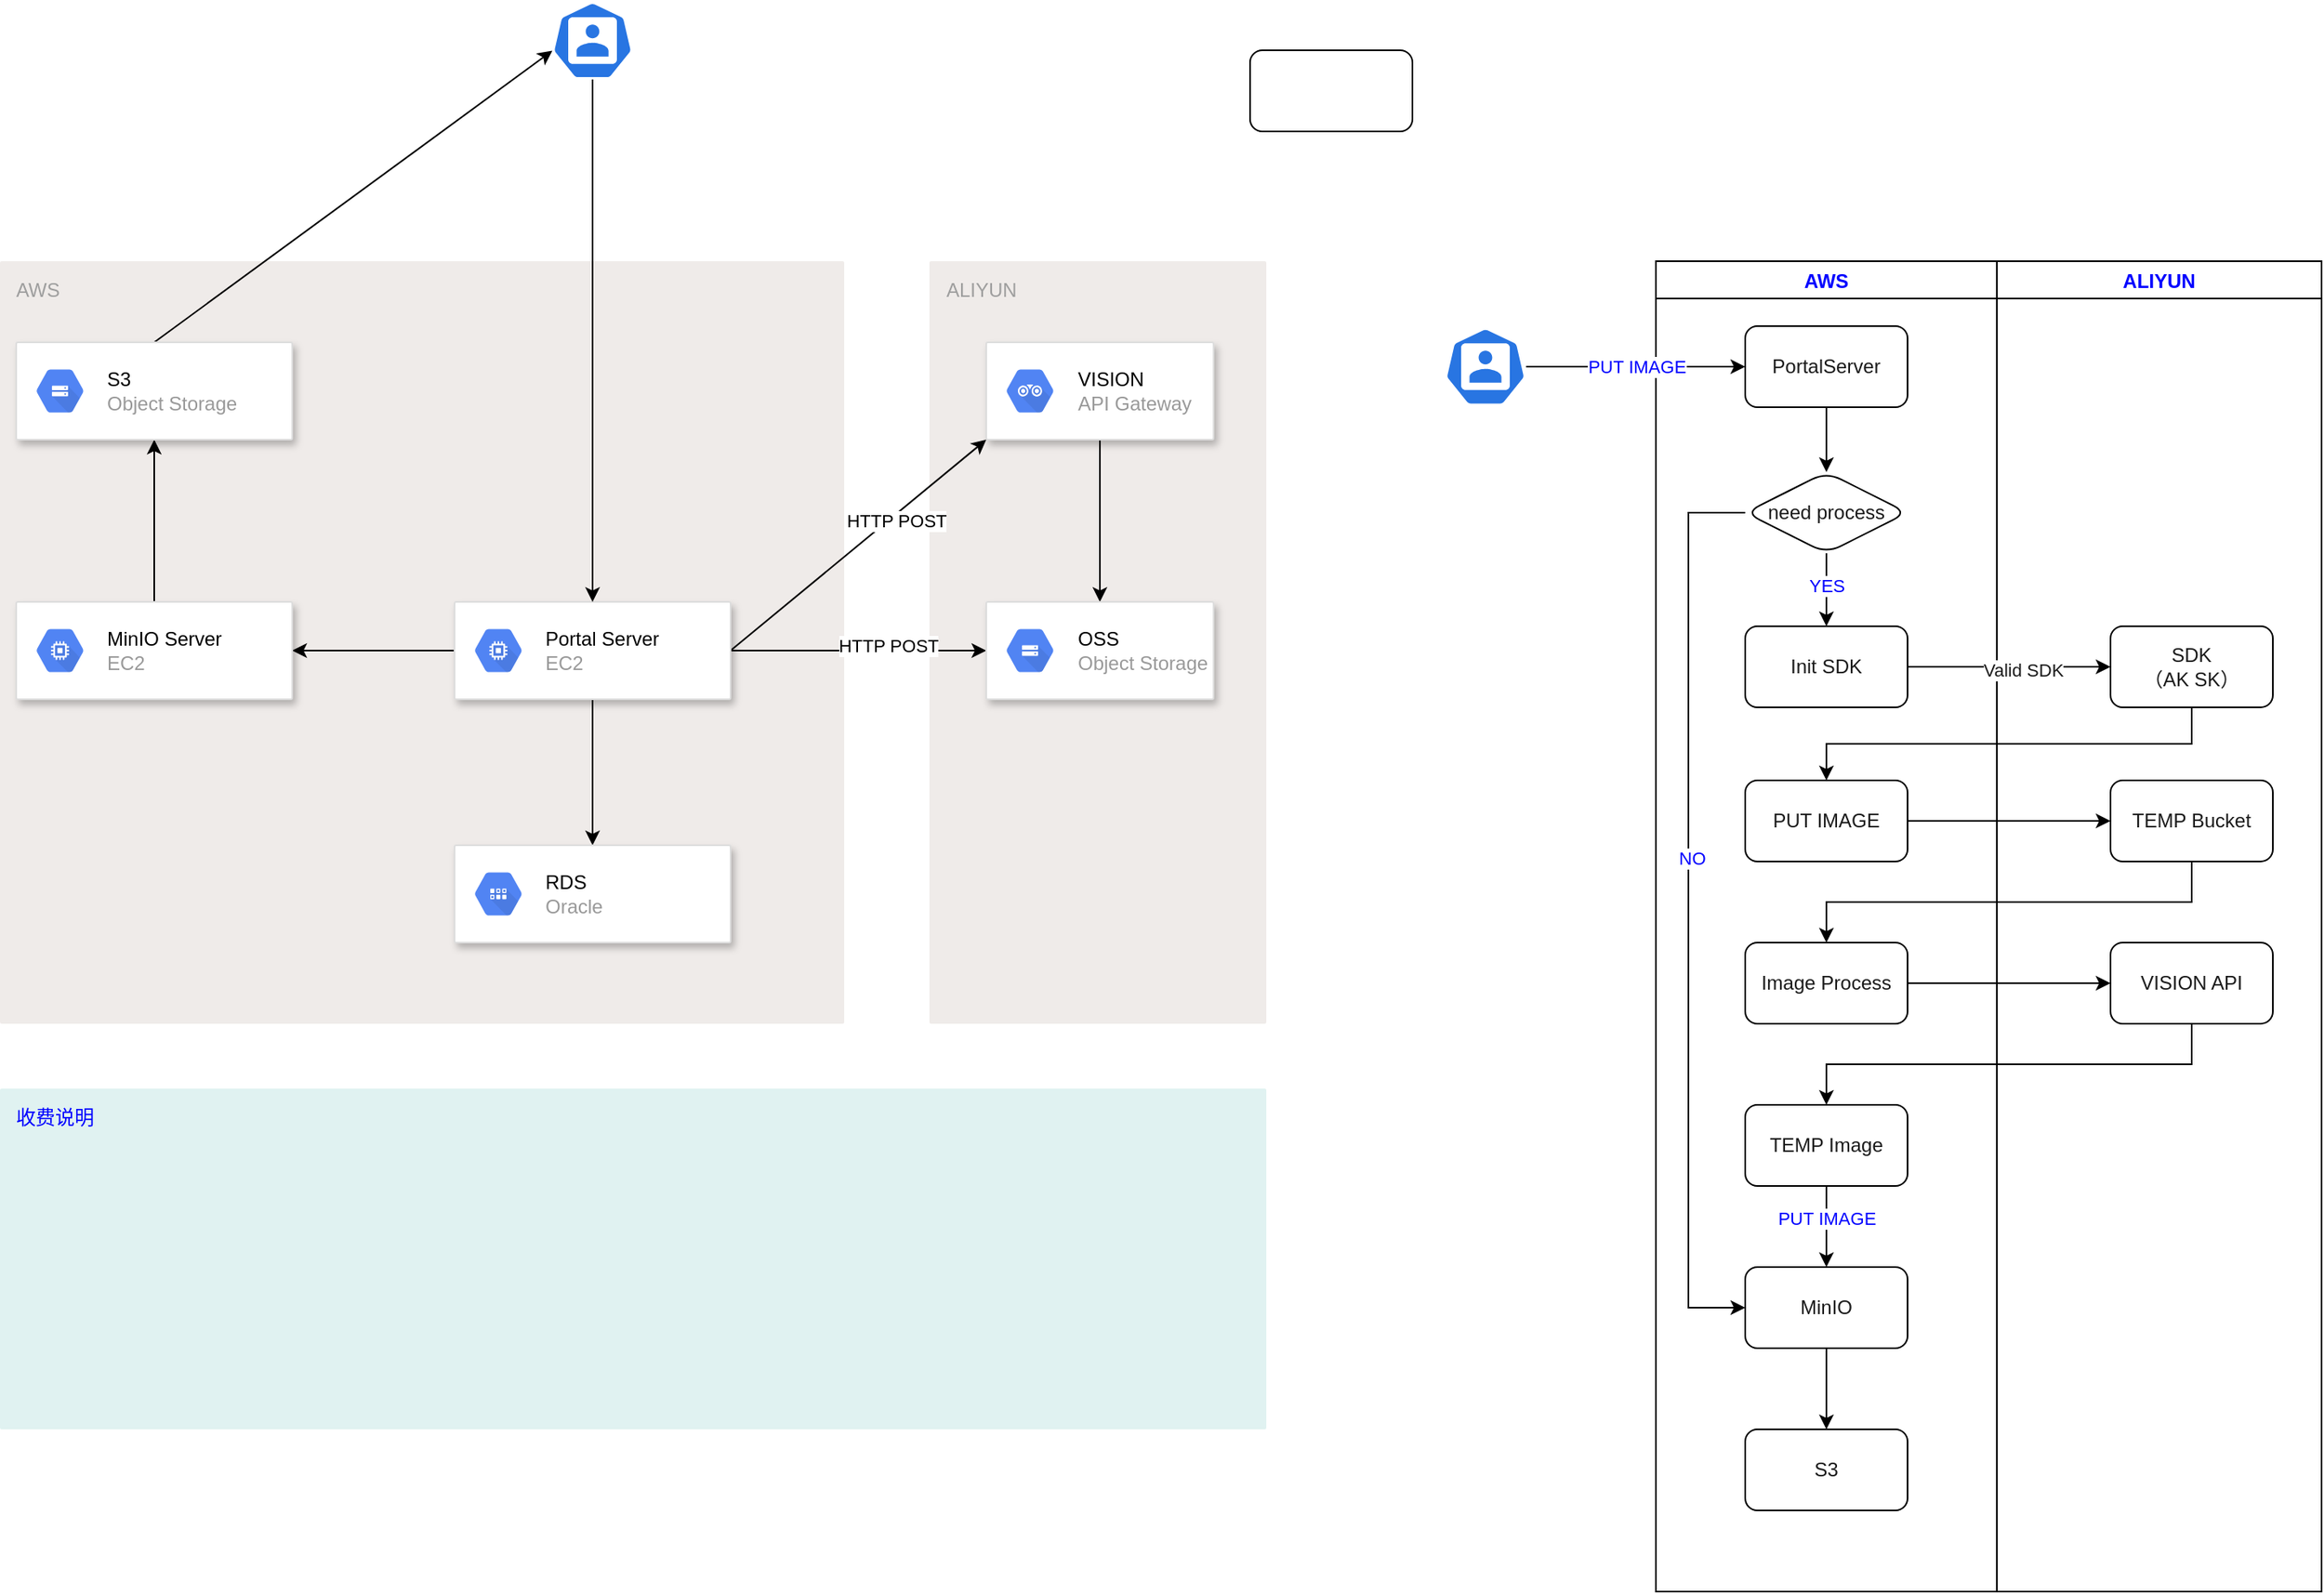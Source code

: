 <mxfile version="13.6.9" type="github"><diagram id="5kCHEIIx-SN151SwvPzQ" name="Page-1"><mxGraphModel dx="2893" dy="1131" grid="1" gridSize="10" guides="1" tooltips="1" connect="1" arrows="1" fold="1" page="1" pageScale="1" pageWidth="827" pageHeight="1169" math="0" shadow="0"><root><mxCell id="0"/><mxCell id="1" parent="0"/><mxCell id="PKJmyre9kMcEaRqX343v-17" value="ALIYUN" style="points=[[0,0,0],[0.25,0,0],[0.5,0,0],[0.75,0,0],[1,0,0],[1,0.25,0],[1,0.5,0],[1,0.75,0],[1,1,0],[0.75,1,0],[0.5,1,0],[0.25,1,0],[0,1,0],[0,0.75,0],[0,0.5,0],[0,0.25,0]];rounded=1;absoluteArcSize=1;arcSize=2;html=1;strokeColor=none;gradientColor=none;shadow=0;dashed=0;fontSize=12;fontColor=#9E9E9E;align=left;verticalAlign=top;spacing=10;spacingTop=-4;fillColor=#EFEBE9;" vertex="1" parent="1"><mxGeometry x="-157.5" y="290" width="207.5" height="470" as="geometry"/></mxCell><mxCell id="PKJmyre9kMcEaRqX343v-2" value="AWS" style="points=[[0,0,0],[0.25,0,0],[0.5,0,0],[0.75,0,0],[1,0,0],[1,0.25,0],[1,0.5,0],[1,0.75,0],[1,1,0],[0.75,1,0],[0.5,1,0],[0.25,1,0],[0,1,0],[0,0.75,0],[0,0.5,0],[0,0.25,0]];rounded=1;absoluteArcSize=1;arcSize=2;html=1;strokeColor=none;gradientColor=none;shadow=0;dashed=0;fontSize=12;fontColor=#9E9E9E;align=left;verticalAlign=top;spacing=10;spacingTop=-4;fillColor=#EFEBE9;" vertex="1" parent="1"><mxGeometry x="-730" y="290" width="520" height="470" as="geometry"/></mxCell><mxCell id="PKJmyre9kMcEaRqX343v-26" style="edgeStyle=orthogonalEdgeStyle;rounded=0;orthogonalLoop=1;jettySize=auto;html=1;exitX=1;exitY=0.5;exitDx=0;exitDy=0;" edge="1" parent="1" source="PKJmyre9kMcEaRqX343v-9" target="PKJmyre9kMcEaRqX343v-24"><mxGeometry relative="1" as="geometry"/></mxCell><mxCell id="PKJmyre9kMcEaRqX343v-30" value="HTTP POST" style="edgeLabel;html=1;align=center;verticalAlign=middle;resizable=0;points=[];" vertex="1" connectable="0" parent="PKJmyre9kMcEaRqX343v-26"><mxGeometry x="0.232" y="3" relative="1" as="geometry"><mxPoint as="offset"/></mxGeometry></mxCell><mxCell id="PKJmyre9kMcEaRqX343v-28" style="rounded=0;orthogonalLoop=1;jettySize=auto;html=1;exitX=1;exitY=0.5;exitDx=0;exitDy=0;entryX=0;entryY=1;entryDx=0;entryDy=0;" edge="1" parent="1" source="PKJmyre9kMcEaRqX343v-9" target="PKJmyre9kMcEaRqX343v-18"><mxGeometry relative="1" as="geometry"/></mxCell><mxCell id="PKJmyre9kMcEaRqX343v-29" value="HTTP POST" style="edgeLabel;html=1;align=center;verticalAlign=middle;resizable=0;points=[];" vertex="1" connectable="0" parent="PKJmyre9kMcEaRqX343v-28"><mxGeometry x="0.262" y="-3" relative="1" as="geometry"><mxPoint as="offset"/></mxGeometry></mxCell><mxCell id="PKJmyre9kMcEaRqX343v-33" style="edgeStyle=none;rounded=0;orthogonalLoop=1;jettySize=auto;html=1;exitX=0;exitY=0.5;exitDx=0;exitDy=0;" edge="1" parent="1" source="PKJmyre9kMcEaRqX343v-9" target="PKJmyre9kMcEaRqX343v-11"><mxGeometry relative="1" as="geometry"/></mxCell><mxCell id="PKJmyre9kMcEaRqX343v-39" style="edgeStyle=none;rounded=0;orthogonalLoop=1;jettySize=auto;html=1;exitX=0.5;exitY=1;exitDx=0;exitDy=0;" edge="1" parent="1" source="PKJmyre9kMcEaRqX343v-9" target="PKJmyre9kMcEaRqX343v-15"><mxGeometry relative="1" as="geometry"/></mxCell><mxCell id="PKJmyre9kMcEaRqX343v-9" value="" style="strokeColor=#dddddd;shadow=1;strokeWidth=1;rounded=1;absoluteArcSize=1;arcSize=2;align=left;" vertex="1" parent="1"><mxGeometry x="-450" y="500" width="170" height="60" as="geometry"/></mxCell><mxCell id="PKJmyre9kMcEaRqX343v-10" value="&lt;font color=&quot;#000000&quot;&gt;Portal Server&lt;/font&gt;&lt;br&gt;EC2" style="dashed=0;connectable=0;html=1;fillColor=#5184F3;strokeColor=none;shape=mxgraph.gcp2.hexIcon;prIcon=compute_engine;part=1;labelPosition=right;verticalLabelPosition=middle;align=left;verticalAlign=middle;spacingLeft=5;fontColor=#999999;fontSize=12;" vertex="1" parent="PKJmyre9kMcEaRqX343v-9"><mxGeometry y="0.5" width="44" height="39" relative="1" as="geometry"><mxPoint x="5" y="-19.5" as="offset"/></mxGeometry></mxCell><mxCell id="PKJmyre9kMcEaRqX343v-34" style="edgeStyle=none;rounded=0;orthogonalLoop=1;jettySize=auto;html=1;exitX=0.5;exitY=0;exitDx=0;exitDy=0;" edge="1" parent="1" source="PKJmyre9kMcEaRqX343v-11" target="PKJmyre9kMcEaRqX343v-22"><mxGeometry relative="1" as="geometry"/></mxCell><mxCell id="PKJmyre9kMcEaRqX343v-11" value="" style="strokeColor=#dddddd;shadow=1;strokeWidth=1;rounded=1;absoluteArcSize=1;arcSize=2;align=left;" vertex="1" parent="1"><mxGeometry x="-720" y="500" width="170" height="60" as="geometry"/></mxCell><mxCell id="PKJmyre9kMcEaRqX343v-12" value="&lt;font color=&quot;#000000&quot;&gt;MinIO Server&lt;/font&gt;&lt;br&gt;EC2" style="dashed=0;connectable=0;html=1;fillColor=#5184F3;strokeColor=none;shape=mxgraph.gcp2.hexIcon;prIcon=compute_engine;part=1;labelPosition=right;verticalLabelPosition=middle;align=left;verticalAlign=middle;spacingLeft=5;fontColor=#999999;fontSize=12;" vertex="1" parent="PKJmyre9kMcEaRqX343v-11"><mxGeometry y="0.5" width="44" height="39" relative="1" as="geometry"><mxPoint x="5" y="-19.5" as="offset"/></mxGeometry></mxCell><mxCell id="PKJmyre9kMcEaRqX343v-15" value="" style="strokeColor=#dddddd;shadow=1;strokeWidth=1;rounded=1;absoluteArcSize=1;arcSize=2;align=left;" vertex="1" parent="1"><mxGeometry x="-450" y="650" width="170" height="60" as="geometry"/></mxCell><mxCell id="PKJmyre9kMcEaRqX343v-16" value="&lt;font color=&quot;#000000&quot;&gt;RDS&lt;/font&gt;&lt;br&gt;Oracle" style="dashed=0;connectable=0;html=1;fillColor=#5184F3;strokeColor=none;shape=mxgraph.gcp2.hexIcon;prIcon=cloud_datastore;part=1;labelPosition=right;verticalLabelPosition=middle;align=left;verticalAlign=middle;spacingLeft=5;fontColor=#999999;fontSize=12;" vertex="1" parent="PKJmyre9kMcEaRqX343v-15"><mxGeometry y="0.5" width="44" height="39" relative="1" as="geometry"><mxPoint x="5" y="-19.5" as="offset"/></mxGeometry></mxCell><mxCell id="PKJmyre9kMcEaRqX343v-27" style="edgeStyle=orthogonalEdgeStyle;rounded=0;orthogonalLoop=1;jettySize=auto;html=1;exitX=0.5;exitY=1;exitDx=0;exitDy=0;entryX=0.5;entryY=0;entryDx=0;entryDy=0;" edge="1" parent="1" source="PKJmyre9kMcEaRqX343v-18" target="PKJmyre9kMcEaRqX343v-24"><mxGeometry relative="1" as="geometry"/></mxCell><mxCell id="PKJmyre9kMcEaRqX343v-18" value="" style="strokeColor=#dddddd;shadow=1;strokeWidth=1;rounded=1;absoluteArcSize=1;arcSize=2;align=left;" vertex="1" parent="1"><mxGeometry x="-122.5" y="340" width="140" height="60" as="geometry"/></mxCell><mxCell id="PKJmyre9kMcEaRqX343v-19" value="&lt;font color=&quot;#000000&quot;&gt;VISION&lt;/font&gt;&lt;br&gt;API Gateway" style="dashed=0;connectable=0;html=1;fillColor=#5184F3;strokeColor=none;shape=mxgraph.gcp2.hexIcon;prIcon=api_analytics;part=1;labelPosition=right;verticalLabelPosition=middle;align=left;verticalAlign=middle;spacingLeft=5;fontColor=#999999;fontSize=12;" vertex="1" parent="PKJmyre9kMcEaRqX343v-18"><mxGeometry y="0.5" width="44" height="39" relative="1" as="geometry"><mxPoint x="5" y="-19.5" as="offset"/></mxGeometry></mxCell><mxCell id="PKJmyre9kMcEaRqX343v-36" style="edgeStyle=none;rounded=0;orthogonalLoop=1;jettySize=auto;html=1;exitX=0.5;exitY=0;exitDx=0;exitDy=0;entryX=0.005;entryY=0.63;entryDx=0;entryDy=0;entryPerimeter=0;" edge="1" parent="1" source="PKJmyre9kMcEaRqX343v-22" target="PKJmyre9kMcEaRqX343v-35"><mxGeometry relative="1" as="geometry"/></mxCell><mxCell id="PKJmyre9kMcEaRqX343v-22" value="" style="strokeColor=#dddddd;shadow=1;strokeWidth=1;rounded=1;absoluteArcSize=1;arcSize=2;align=left;" vertex="1" parent="1"><mxGeometry x="-720" y="340" width="170" height="60" as="geometry"/></mxCell><mxCell id="PKJmyre9kMcEaRqX343v-23" value="&lt;font color=&quot;#000000&quot;&gt;S3&lt;/font&gt;&lt;br&gt;Object Storage" style="dashed=0;connectable=0;html=1;fillColor=#5184F3;strokeColor=none;shape=mxgraph.gcp2.hexIcon;prIcon=cloud_storage;part=1;labelPosition=right;verticalLabelPosition=middle;align=left;verticalAlign=middle;spacingLeft=5;fontColor=#999999;fontSize=12;" vertex="1" parent="PKJmyre9kMcEaRqX343v-22"><mxGeometry y="0.5" width="44" height="39" relative="1" as="geometry"><mxPoint x="5" y="-19.5" as="offset"/></mxGeometry></mxCell><mxCell id="PKJmyre9kMcEaRqX343v-24" value="" style="strokeColor=#dddddd;shadow=1;strokeWidth=1;rounded=1;absoluteArcSize=1;arcSize=2;align=left;" vertex="1" parent="1"><mxGeometry x="-122.5" y="500" width="140" height="60" as="geometry"/></mxCell><mxCell id="PKJmyre9kMcEaRqX343v-25" value="&lt;font color=&quot;#000000&quot;&gt;OSS&lt;/font&gt;&lt;br&gt;Object Storage" style="dashed=0;connectable=0;html=1;fillColor=#5184F3;strokeColor=none;shape=mxgraph.gcp2.hexIcon;prIcon=cloud_storage;part=1;labelPosition=right;verticalLabelPosition=middle;align=left;verticalAlign=middle;spacingLeft=5;fontColor=#999999;fontSize=12;" vertex="1" parent="PKJmyre9kMcEaRqX343v-24"><mxGeometry y="0.5" width="44" height="39" relative="1" as="geometry"><mxPoint x="5" y="-19.5" as="offset"/></mxGeometry></mxCell><mxCell id="PKJmyre9kMcEaRqX343v-38" style="edgeStyle=none;rounded=0;orthogonalLoop=1;jettySize=auto;html=1;exitX=0.5;exitY=1;exitDx=0;exitDy=0;exitPerimeter=0;" edge="1" parent="1" source="PKJmyre9kMcEaRqX343v-35" target="PKJmyre9kMcEaRqX343v-9"><mxGeometry relative="1" as="geometry"/></mxCell><mxCell id="PKJmyre9kMcEaRqX343v-35" value="" style="html=1;dashed=0;whitespace=wrap;fillColor=#2875E2;strokeColor=#ffffff;points=[[0.005,0.63,0],[0.1,0.2,0],[0.9,0.2,0],[0.5,0,0],[0.995,0.63,0],[0.72,0.99,0],[0.5,1,0],[0.28,0.99,0]];shape=mxgraph.kubernetes.icon;prIcon=user;align=left;" vertex="1" parent="1"><mxGeometry x="-390" y="130" width="50" height="48" as="geometry"/></mxCell><mxCell id="PKJmyre9kMcEaRqX343v-40" value="收费说明&lt;br&gt;" style="points=[[0,0,0],[0.25,0,0],[0.5,0,0],[0.75,0,0],[1,0,0],[1,0.25,0],[1,0.5,0],[1,0.75,0],[1,1,0],[0.75,1,0],[0.5,1,0],[0.25,1,0],[0,1,0],[0,0.75,0],[0,0.5,0],[0,0.25,0]];rounded=1;absoluteArcSize=1;arcSize=2;html=1;strokeColor=none;gradientColor=none;shadow=0;dashed=0;fontSize=12;align=left;verticalAlign=top;spacing=10;spacingTop=-4;fillColor=#E0F2F1;fontColor=#0000FF;" vertex="1" parent="1"><mxGeometry x="-730" y="800" width="780" height="210" as="geometry"/></mxCell><mxCell id="PKJmyre9kMcEaRqX343v-45" value="AWS" style="swimlane;fontColor=#0000FF;align=center;" vertex="1" parent="1"><mxGeometry x="290" y="290" width="210" height="820" as="geometry"/></mxCell><mxCell id="PKJmyre9kMcEaRqX343v-49" value="PortalServer" style="rounded=1;whiteSpace=wrap;html=1;align=center;fontColor=#1A1A1A;" vertex="1" parent="PKJmyre9kMcEaRqX343v-45"><mxGeometry x="55" y="40" width="100" height="50" as="geometry"/></mxCell><mxCell id="PKJmyre9kMcEaRqX343v-60" value="YES" style="edgeStyle=none;rounded=0;orthogonalLoop=1;jettySize=auto;html=1;fontColor=#0000FF;" edge="1" parent="PKJmyre9kMcEaRqX343v-45" source="PKJmyre9kMcEaRqX343v-53" target="PKJmyre9kMcEaRqX343v-59"><mxGeometry x="-0.111" relative="1" as="geometry"><mxPoint as="offset"/></mxGeometry></mxCell><mxCell id="PKJmyre9kMcEaRqX343v-80" style="edgeStyle=orthogonalEdgeStyle;rounded=0;orthogonalLoop=1;jettySize=auto;html=1;entryX=0;entryY=0.5;entryDx=0;entryDy=0;fontColor=#0000FF;exitX=0;exitY=0.5;exitDx=0;exitDy=0;" edge="1" parent="PKJmyre9kMcEaRqX343v-45" source="PKJmyre9kMcEaRqX343v-53" target="PKJmyre9kMcEaRqX343v-74"><mxGeometry relative="1" as="geometry"><Array as="points"><mxPoint x="20" y="155"/><mxPoint x="20" y="645"/></Array></mxGeometry></mxCell><mxCell id="PKJmyre9kMcEaRqX343v-81" value="NO" style="edgeLabel;html=1;align=center;verticalAlign=middle;resizable=0;points=[];fontColor=#0000FF;" vertex="1" connectable="0" parent="PKJmyre9kMcEaRqX343v-80"><mxGeometry x="-0.114" y="2" relative="1" as="geometry"><mxPoint as="offset"/></mxGeometry></mxCell><mxCell id="PKJmyre9kMcEaRqX343v-53" value="need process" style="rhombus;whiteSpace=wrap;html=1;rounded=1;fontColor=#1A1A1A;" vertex="1" parent="PKJmyre9kMcEaRqX343v-45"><mxGeometry x="55" y="130" width="100" height="50" as="geometry"/></mxCell><mxCell id="PKJmyre9kMcEaRqX343v-54" value="" style="edgeStyle=none;rounded=0;orthogonalLoop=1;jettySize=auto;html=1;fontColor=#0000FF;" edge="1" parent="PKJmyre9kMcEaRqX343v-45" source="PKJmyre9kMcEaRqX343v-49" target="PKJmyre9kMcEaRqX343v-53"><mxGeometry relative="1" as="geometry"/></mxCell><mxCell id="PKJmyre9kMcEaRqX343v-59" value="Init SDK" style="rounded=1;whiteSpace=wrap;html=1;align=center;fontColor=#1A1A1A;" vertex="1" parent="PKJmyre9kMcEaRqX343v-45"><mxGeometry x="55" y="225" width="100" height="50" as="geometry"/></mxCell><mxCell id="PKJmyre9kMcEaRqX343v-67" value="PUT IMAGE" style="rounded=1;whiteSpace=wrap;html=1;align=center;fontColor=#1A1A1A;" vertex="1" parent="PKJmyre9kMcEaRqX343v-45"><mxGeometry x="55" y="320" width="100" height="50" as="geometry"/></mxCell><mxCell id="PKJmyre9kMcEaRqX343v-71" value="Image Process" style="rounded=1;whiteSpace=wrap;html=1;align=center;fontColor=#1A1A1A;" vertex="1" parent="PKJmyre9kMcEaRqX343v-45"><mxGeometry x="55" y="420" width="100" height="50" as="geometry"/></mxCell><mxCell id="PKJmyre9kMcEaRqX343v-86" style="edgeStyle=orthogonalEdgeStyle;rounded=0;orthogonalLoop=1;jettySize=auto;html=1;fontColor=#0000FF;" edge="1" parent="PKJmyre9kMcEaRqX343v-45" source="PKJmyre9kMcEaRqX343v-74" target="PKJmyre9kMcEaRqX343v-85"><mxGeometry relative="1" as="geometry"/></mxCell><mxCell id="PKJmyre9kMcEaRqX343v-74" value="MinIO" style="rounded=1;whiteSpace=wrap;html=1;align=center;fontColor=#1A1A1A;" vertex="1" parent="PKJmyre9kMcEaRqX343v-45"><mxGeometry x="55" y="620" width="100" height="50" as="geometry"/></mxCell><mxCell id="PKJmyre9kMcEaRqX343v-78" style="edgeStyle=orthogonalEdgeStyle;rounded=0;orthogonalLoop=1;jettySize=auto;html=1;fontColor=#1A1A1A;" edge="1" parent="PKJmyre9kMcEaRqX343v-45" source="PKJmyre9kMcEaRqX343v-76" target="PKJmyre9kMcEaRqX343v-74"><mxGeometry relative="1" as="geometry"/></mxCell><mxCell id="PKJmyre9kMcEaRqX343v-79" value="PUT IMAGE" style="edgeLabel;html=1;align=center;verticalAlign=middle;resizable=0;points=[];fontColor=#0000FF;" vertex="1" connectable="0" parent="PKJmyre9kMcEaRqX343v-78"><mxGeometry x="-0.4" y="3" relative="1" as="geometry"><mxPoint x="-3" y="5" as="offset"/></mxGeometry></mxCell><mxCell id="PKJmyre9kMcEaRqX343v-76" value="TEMP Image" style="rounded=1;whiteSpace=wrap;html=1;align=center;fontColor=#1A1A1A;" vertex="1" parent="PKJmyre9kMcEaRqX343v-45"><mxGeometry x="55" y="520" width="100" height="50" as="geometry"/></mxCell><mxCell id="PKJmyre9kMcEaRqX343v-85" value="S3" style="rounded=1;whiteSpace=wrap;html=1;align=center;fontColor=#1A1A1A;" vertex="1" parent="PKJmyre9kMcEaRqX343v-45"><mxGeometry x="55" y="720" width="100" height="50" as="geometry"/></mxCell><mxCell id="PKJmyre9kMcEaRqX343v-46" value="ALIYUN" style="swimlane;fontColor=#0000FF;align=center;" vertex="1" parent="1"><mxGeometry x="500" y="290" width="200" height="820" as="geometry"/></mxCell><mxCell id="PKJmyre9kMcEaRqX343v-61" value="SDK&lt;br&gt;（AK SK）" style="rounded=1;whiteSpace=wrap;html=1;align=center;fontColor=#1A1A1A;" vertex="1" parent="PKJmyre9kMcEaRqX343v-46"><mxGeometry x="70" y="225" width="100" height="50" as="geometry"/></mxCell><mxCell id="PKJmyre9kMcEaRqX343v-55" value="VISION API" style="rounded=1;whiteSpace=wrap;html=1;align=center;fontColor=#1A1A1A;" vertex="1" parent="PKJmyre9kMcEaRqX343v-46"><mxGeometry x="70" y="420" width="100" height="50" as="geometry"/></mxCell><mxCell id="PKJmyre9kMcEaRqX343v-69" value="TEMP Bucket" style="rounded=1;whiteSpace=wrap;html=1;align=center;fontColor=#1A1A1A;" vertex="1" parent="PKJmyre9kMcEaRqX343v-46"><mxGeometry x="70" y="320" width="100" height="50" as="geometry"/></mxCell><mxCell id="PKJmyre9kMcEaRqX343v-52" value="PUT IMAGE" style="edgeStyle=none;rounded=0;orthogonalLoop=1;jettySize=auto;html=1;fontColor=#0000FF;" edge="1" parent="1" source="PKJmyre9kMcEaRqX343v-47" target="PKJmyre9kMcEaRqX343v-49"><mxGeometry relative="1" as="geometry"/></mxCell><mxCell id="PKJmyre9kMcEaRqX343v-47" value="" style="html=1;dashed=0;whitespace=wrap;fillColor=#2875E2;strokeColor=#ffffff;points=[[0.005,0.63,0],[0.1,0.2,0],[0.9,0.2,0],[0.5,0,0],[0.995,0.63,0],[0.72,0.99,0],[0.5,1,0],[0.28,0.99,0]];shape=mxgraph.kubernetes.icon;prIcon=user;align=left;" vertex="1" parent="1"><mxGeometry x="160" y="330" width="50" height="50" as="geometry"/></mxCell><mxCell id="PKJmyre9kMcEaRqX343v-48" value="" style="rounded=1;whiteSpace=wrap;html=1;fontColor=#0000FF;align=center;" vertex="1" parent="1"><mxGeometry x="40" y="160" width="100" height="50" as="geometry"/></mxCell><mxCell id="PKJmyre9kMcEaRqX343v-64" style="edgeStyle=none;rounded=0;orthogonalLoop=1;jettySize=auto;html=1;exitX=1;exitY=0.5;exitDx=0;exitDy=0;fontColor=#1A1A1A;" edge="1" parent="1" source="PKJmyre9kMcEaRqX343v-59" target="PKJmyre9kMcEaRqX343v-61"><mxGeometry relative="1" as="geometry"/></mxCell><mxCell id="PKJmyre9kMcEaRqX343v-66" value="Valid SDK" style="edgeLabel;html=1;align=center;verticalAlign=middle;resizable=0;points=[];fontColor=#1A1A1A;" vertex="1" connectable="0" parent="PKJmyre9kMcEaRqX343v-64"><mxGeometry x="0.136" y="-2" relative="1" as="geometry"><mxPoint as="offset"/></mxGeometry></mxCell><mxCell id="PKJmyre9kMcEaRqX343v-68" style="edgeStyle=orthogonalEdgeStyle;rounded=0;orthogonalLoop=1;jettySize=auto;html=1;exitX=0.5;exitY=1;exitDx=0;exitDy=0;entryX=0.5;entryY=0;entryDx=0;entryDy=0;fontColor=#1A1A1A;" edge="1" parent="1" source="PKJmyre9kMcEaRqX343v-61" target="PKJmyre9kMcEaRqX343v-67"><mxGeometry relative="1" as="geometry"/></mxCell><mxCell id="PKJmyre9kMcEaRqX343v-70" style="edgeStyle=orthogonalEdgeStyle;rounded=0;orthogonalLoop=1;jettySize=auto;html=1;exitX=1;exitY=0.5;exitDx=0;exitDy=0;fontColor=#1A1A1A;" edge="1" parent="1" source="PKJmyre9kMcEaRqX343v-67" target="PKJmyre9kMcEaRqX343v-69"><mxGeometry relative="1" as="geometry"/></mxCell><mxCell id="PKJmyre9kMcEaRqX343v-72" style="edgeStyle=orthogonalEdgeStyle;rounded=0;orthogonalLoop=1;jettySize=auto;html=1;exitX=1;exitY=0.5;exitDx=0;exitDy=0;fontColor=#1A1A1A;" edge="1" parent="1" source="PKJmyre9kMcEaRqX343v-71" target="PKJmyre9kMcEaRqX343v-55"><mxGeometry relative="1" as="geometry"/></mxCell><mxCell id="PKJmyre9kMcEaRqX343v-73" style="edgeStyle=orthogonalEdgeStyle;rounded=0;orthogonalLoop=1;jettySize=auto;html=1;exitX=0.5;exitY=1;exitDx=0;exitDy=0;fontColor=#1A1A1A;" edge="1" parent="1" source="PKJmyre9kMcEaRqX343v-69" target="PKJmyre9kMcEaRqX343v-71"><mxGeometry relative="1" as="geometry"/></mxCell><mxCell id="PKJmyre9kMcEaRqX343v-77" style="edgeStyle=orthogonalEdgeStyle;rounded=0;orthogonalLoop=1;jettySize=auto;html=1;exitX=0.5;exitY=1;exitDx=0;exitDy=0;fontColor=#1A1A1A;" edge="1" parent="1" source="PKJmyre9kMcEaRqX343v-55" target="PKJmyre9kMcEaRqX343v-76"><mxGeometry relative="1" as="geometry"/></mxCell></root></mxGraphModel></diagram></mxfile>
